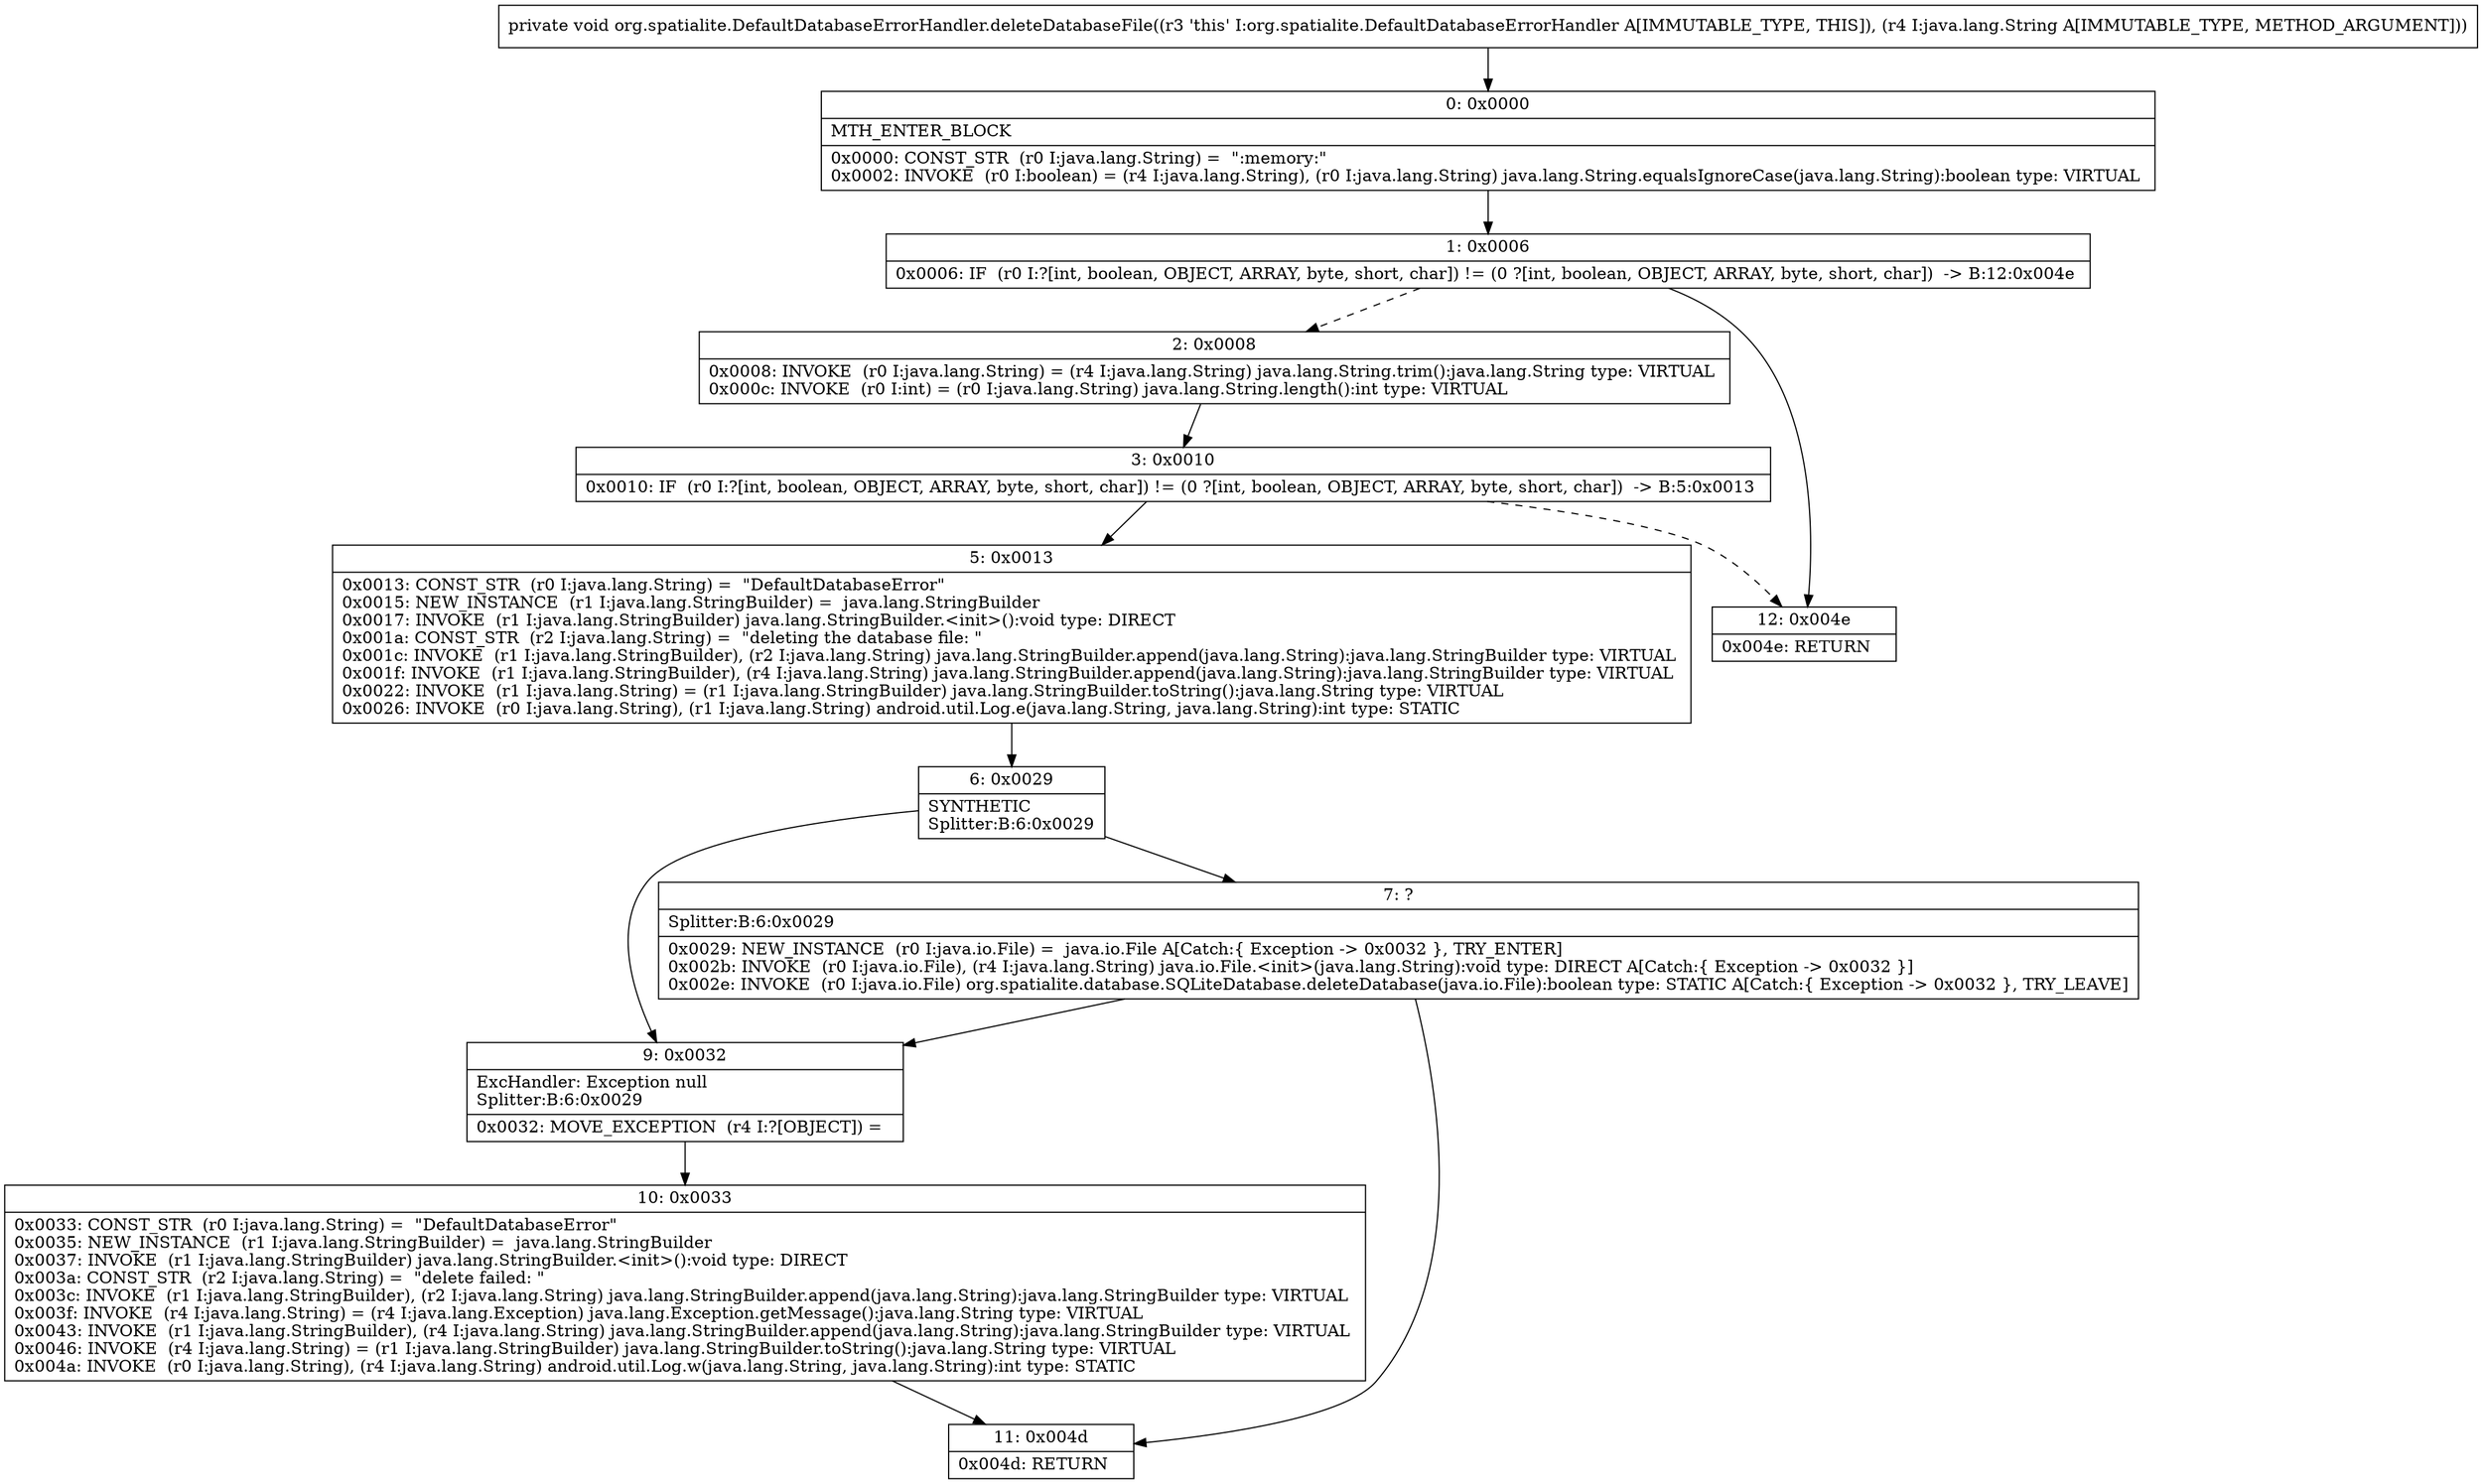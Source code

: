 digraph "CFG fororg.spatialite.DefaultDatabaseErrorHandler.deleteDatabaseFile(Ljava\/lang\/String;)V" {
Node_0 [shape=record,label="{0\:\ 0x0000|MTH_ENTER_BLOCK\l|0x0000: CONST_STR  (r0 I:java.lang.String) =  \":memory:\" \l0x0002: INVOKE  (r0 I:boolean) = (r4 I:java.lang.String), (r0 I:java.lang.String) java.lang.String.equalsIgnoreCase(java.lang.String):boolean type: VIRTUAL \l}"];
Node_1 [shape=record,label="{1\:\ 0x0006|0x0006: IF  (r0 I:?[int, boolean, OBJECT, ARRAY, byte, short, char]) != (0 ?[int, boolean, OBJECT, ARRAY, byte, short, char])  \-\> B:12:0x004e \l}"];
Node_2 [shape=record,label="{2\:\ 0x0008|0x0008: INVOKE  (r0 I:java.lang.String) = (r4 I:java.lang.String) java.lang.String.trim():java.lang.String type: VIRTUAL \l0x000c: INVOKE  (r0 I:int) = (r0 I:java.lang.String) java.lang.String.length():int type: VIRTUAL \l}"];
Node_3 [shape=record,label="{3\:\ 0x0010|0x0010: IF  (r0 I:?[int, boolean, OBJECT, ARRAY, byte, short, char]) != (0 ?[int, boolean, OBJECT, ARRAY, byte, short, char])  \-\> B:5:0x0013 \l}"];
Node_5 [shape=record,label="{5\:\ 0x0013|0x0013: CONST_STR  (r0 I:java.lang.String) =  \"DefaultDatabaseError\" \l0x0015: NEW_INSTANCE  (r1 I:java.lang.StringBuilder) =  java.lang.StringBuilder \l0x0017: INVOKE  (r1 I:java.lang.StringBuilder) java.lang.StringBuilder.\<init\>():void type: DIRECT \l0x001a: CONST_STR  (r2 I:java.lang.String) =  \"deleting the database file: \" \l0x001c: INVOKE  (r1 I:java.lang.StringBuilder), (r2 I:java.lang.String) java.lang.StringBuilder.append(java.lang.String):java.lang.StringBuilder type: VIRTUAL \l0x001f: INVOKE  (r1 I:java.lang.StringBuilder), (r4 I:java.lang.String) java.lang.StringBuilder.append(java.lang.String):java.lang.StringBuilder type: VIRTUAL \l0x0022: INVOKE  (r1 I:java.lang.String) = (r1 I:java.lang.StringBuilder) java.lang.StringBuilder.toString():java.lang.String type: VIRTUAL \l0x0026: INVOKE  (r0 I:java.lang.String), (r1 I:java.lang.String) android.util.Log.e(java.lang.String, java.lang.String):int type: STATIC \l}"];
Node_6 [shape=record,label="{6\:\ 0x0029|SYNTHETIC\lSplitter:B:6:0x0029\l}"];
Node_7 [shape=record,label="{7\:\ ?|Splitter:B:6:0x0029\l|0x0029: NEW_INSTANCE  (r0 I:java.io.File) =  java.io.File A[Catch:\{ Exception \-\> 0x0032 \}, TRY_ENTER]\l0x002b: INVOKE  (r0 I:java.io.File), (r4 I:java.lang.String) java.io.File.\<init\>(java.lang.String):void type: DIRECT A[Catch:\{ Exception \-\> 0x0032 \}]\l0x002e: INVOKE  (r0 I:java.io.File) org.spatialite.database.SQLiteDatabase.deleteDatabase(java.io.File):boolean type: STATIC A[Catch:\{ Exception \-\> 0x0032 \}, TRY_LEAVE]\l}"];
Node_9 [shape=record,label="{9\:\ 0x0032|ExcHandler: Exception null\lSplitter:B:6:0x0029\l|0x0032: MOVE_EXCEPTION  (r4 I:?[OBJECT]) =  \l}"];
Node_10 [shape=record,label="{10\:\ 0x0033|0x0033: CONST_STR  (r0 I:java.lang.String) =  \"DefaultDatabaseError\" \l0x0035: NEW_INSTANCE  (r1 I:java.lang.StringBuilder) =  java.lang.StringBuilder \l0x0037: INVOKE  (r1 I:java.lang.StringBuilder) java.lang.StringBuilder.\<init\>():void type: DIRECT \l0x003a: CONST_STR  (r2 I:java.lang.String) =  \"delete failed: \" \l0x003c: INVOKE  (r1 I:java.lang.StringBuilder), (r2 I:java.lang.String) java.lang.StringBuilder.append(java.lang.String):java.lang.StringBuilder type: VIRTUAL \l0x003f: INVOKE  (r4 I:java.lang.String) = (r4 I:java.lang.Exception) java.lang.Exception.getMessage():java.lang.String type: VIRTUAL \l0x0043: INVOKE  (r1 I:java.lang.StringBuilder), (r4 I:java.lang.String) java.lang.StringBuilder.append(java.lang.String):java.lang.StringBuilder type: VIRTUAL \l0x0046: INVOKE  (r4 I:java.lang.String) = (r1 I:java.lang.StringBuilder) java.lang.StringBuilder.toString():java.lang.String type: VIRTUAL \l0x004a: INVOKE  (r0 I:java.lang.String), (r4 I:java.lang.String) android.util.Log.w(java.lang.String, java.lang.String):int type: STATIC \l}"];
Node_11 [shape=record,label="{11\:\ 0x004d|0x004d: RETURN   \l}"];
Node_12 [shape=record,label="{12\:\ 0x004e|0x004e: RETURN   \l}"];
MethodNode[shape=record,label="{private void org.spatialite.DefaultDatabaseErrorHandler.deleteDatabaseFile((r3 'this' I:org.spatialite.DefaultDatabaseErrorHandler A[IMMUTABLE_TYPE, THIS]), (r4 I:java.lang.String A[IMMUTABLE_TYPE, METHOD_ARGUMENT])) }"];
MethodNode -> Node_0;
Node_0 -> Node_1;
Node_1 -> Node_2[style=dashed];
Node_1 -> Node_12;
Node_2 -> Node_3;
Node_3 -> Node_5;
Node_3 -> Node_12[style=dashed];
Node_5 -> Node_6;
Node_6 -> Node_7;
Node_6 -> Node_9;
Node_7 -> Node_9;
Node_7 -> Node_11;
Node_9 -> Node_10;
Node_10 -> Node_11;
}

